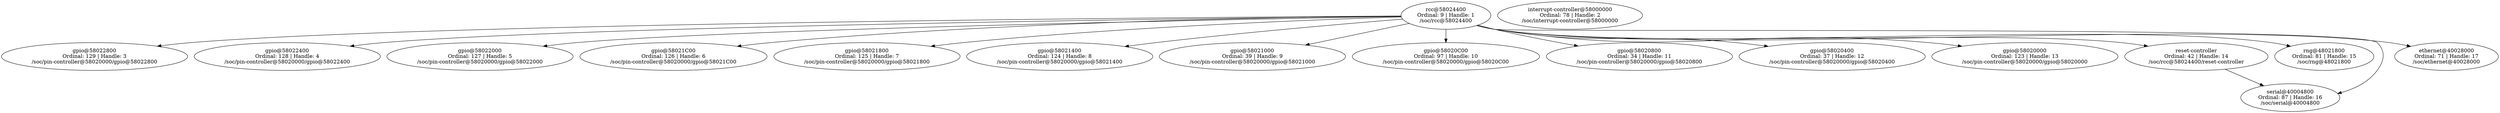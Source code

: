 // C:/Project/Targa/zephyrproject/Zephyr_Sample/telnet/build/zephyr/zephyr_pre0.elf
digraph "Device dependency graph" {
	9 [label="rcc@58024400\nOrdinal: 9 | Handle: 1\n/soc/rcc@58024400"]
	78 [label="interrupt-controller@58000000\nOrdinal: 78 | Handle: 2\n/soc/interrupt-controller@58000000"]
	129 [label="gpio@58022800\nOrdinal: 129 | Handle: 3\n/soc/pin-controller@58020000/gpio@58022800"]
	128 [label="gpio@58022400\nOrdinal: 128 | Handle: 4\n/soc/pin-controller@58020000/gpio@58022400"]
	127 [label="gpio@58022000\nOrdinal: 127 | Handle: 5\n/soc/pin-controller@58020000/gpio@58022000"]
	126 [label="gpio@58021C00\nOrdinal: 126 | Handle: 6\n/soc/pin-controller@58020000/gpio@58021C00"]
	125 [label="gpio@58021800\nOrdinal: 125 | Handle: 7\n/soc/pin-controller@58020000/gpio@58021800"]
	124 [label="gpio@58021400\nOrdinal: 124 | Handle: 8\n/soc/pin-controller@58020000/gpio@58021400"]
	39 [label="gpio@58021000\nOrdinal: 39 | Handle: 9\n/soc/pin-controller@58020000/gpio@58021000"]
	97 [label="gpio@58020C00\nOrdinal: 97 | Handle: 10\n/soc/pin-controller@58020000/gpio@58020C00"]
	34 [label="gpio@58020800\nOrdinal: 34 | Handle: 11\n/soc/pin-controller@58020000/gpio@58020800"]
	37 [label="gpio@58020400\nOrdinal: 37 | Handle: 12\n/soc/pin-controller@58020000/gpio@58020400"]
	123 [label="gpio@58020000\nOrdinal: 123 | Handle: 13\n/soc/pin-controller@58020000/gpio@58020000"]
	42 [label="reset-controller\nOrdinal: 42 | Handle: 14\n/soc/rcc@58024400/reset-controller"]
	81 [label="rng@48021800\nOrdinal: 81 | Handle: 15\n/soc/rng@48021800"]
	87 [label="serial@40004800\nOrdinal: 87 | Handle: 16\n/soc/serial@40004800"]
	71 [label="ethernet@40028000\nOrdinal: 71 | Handle: 17\n/soc/ethernet@40028000"]
	9 -> 97
	9 -> 123
	9 -> 126
	9 -> 128
	9 -> 125
	9 -> 127
	9 -> 81
	9 -> 87
	9 -> 124
	9 -> 71
	9 -> 129
	9 -> 37
	9 -> 39
	9 -> 42
	9 -> 34
	42 -> 87
}
